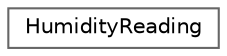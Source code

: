 digraph "Graphical Class Hierarchy"
{
 // LATEX_PDF_SIZE
  bgcolor="transparent";
  edge [fontname=Helvetica,fontsize=10,labelfontname=Helvetica,labelfontsize=10];
  node [fontname=Helvetica,fontsize=10,shape=box,height=0.2,width=0.4];
  rankdir="LR";
  Node0 [id="Node000000",label="HumidityReading",height=0.2,width=0.4,color="grey40", fillcolor="white", style="filled",URL="$struct_humidity_reading.html",tooltip="Structure to hold humidity reading data."];
}

